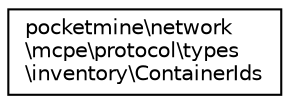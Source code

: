 digraph "Graphical Class Hierarchy"
{
 // INTERACTIVE_SVG=YES
 // LATEX_PDF_SIZE
  edge [fontname="Helvetica",fontsize="10",labelfontname="Helvetica",labelfontsize="10"];
  node [fontname="Helvetica",fontsize="10",shape=record];
  rankdir="LR";
  Node0 [label="pocketmine\\network\l\\mcpe\\protocol\\types\l\\inventory\\ContainerIds",height=0.2,width=0.4,color="black", fillcolor="white", style="filled",URL="$d0/d3b/classpocketmine_1_1network_1_1mcpe_1_1protocol_1_1types_1_1inventory_1_1_container_ids.html",tooltip=" "];
}
